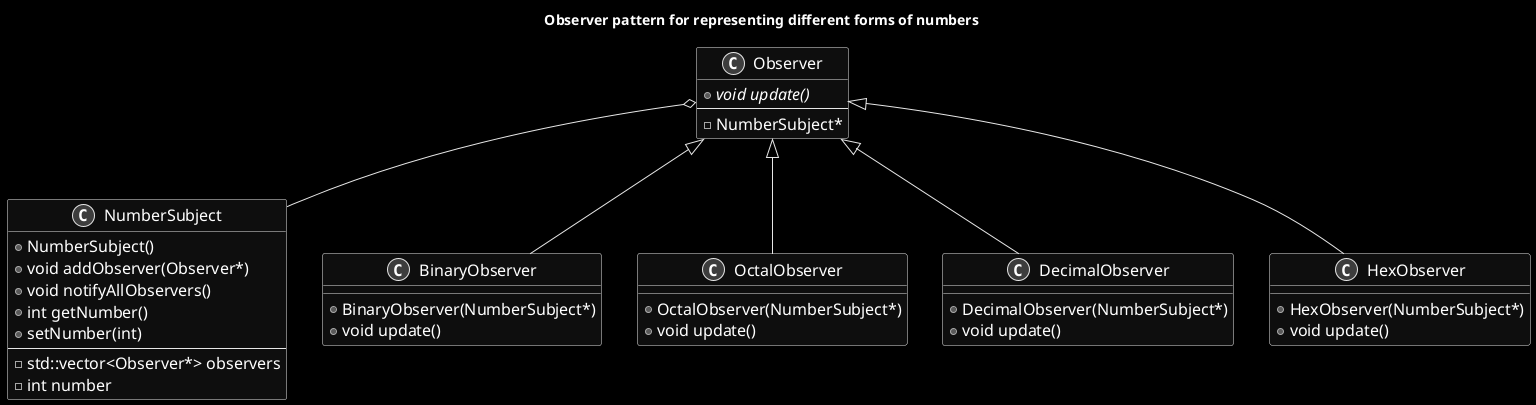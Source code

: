 @startuml ObserverPattern

skinparam Monochrome reverse
skinparam defaultFontName Aapex
skinparam defaultFontSize 16

title Observer pattern for representing different forms of numbers

class NumberSubject
{
  + NumberSubject()
  + void addObserver(Observer*)
  + void notifyAllObservers()
  + int getNumber()
  + setNumber(int)
  --
  - std::vector<Observer*> observers
  - int number
}

class Observer
{
  + {abstract} void update()
  --
  - NumberSubject*
}

class BinaryObserver
{
  + BinaryObserver(NumberSubject*)
  + void update()
}

class OctalObserver
{
  + OctalObserver(NumberSubject*)
  + void update()
}

class DecimalObserver
{
  + DecimalObserver(NumberSubject*)
  + void update()
}

class HexObserver
{
  + HexObserver(NumberSubject*)
  + void update()
}

Observer <|-- BinaryObserver
Observer <|-- OctalObserver
Observer <|-- DecimalObserver
Observer <|-- HexObserver
Observer o-- NumberSubject

@enduml

